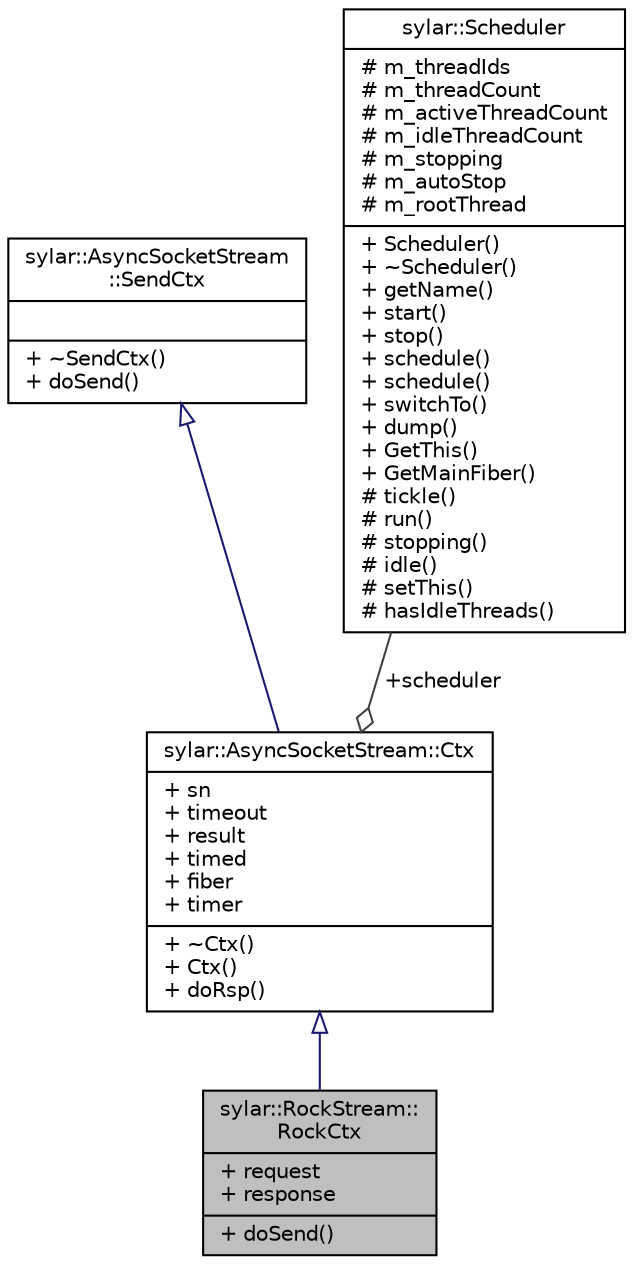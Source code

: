 digraph "sylar::RockStream::RockCtx"
{
 // LATEX_PDF_SIZE
  edge [fontname="Helvetica",fontsize="10",labelfontname="Helvetica",labelfontsize="10"];
  node [fontname="Helvetica",fontsize="10",shape=record];
  Node1 [label="{sylar::RockStream::\lRockCtx\n|+ request\l+ response\l|+ doSend()\l}",height=0.2,width=0.4,color="black", fillcolor="grey75", style="filled", fontcolor="black",tooltip=" "];
  Node2 -> Node1 [dir="back",color="midnightblue",fontsize="10",style="solid",arrowtail="onormal",fontname="Helvetica"];
  Node2 [label="{sylar::AsyncSocketStream::Ctx\n|+ sn\l+ timeout\l+ result\l+ timed\l+ fiber\l+ timer\l|+ ~Ctx()\l+ Ctx()\l+ doRsp()\l}",height=0.2,width=0.4,color="black", fillcolor="white", style="filled",URL="$structsylar_1_1AsyncSocketStream_1_1Ctx.html",tooltip=" "];
  Node3 -> Node2 [dir="back",color="midnightblue",fontsize="10",style="solid",arrowtail="onormal",fontname="Helvetica"];
  Node3 [label="{sylar::AsyncSocketStream\l::SendCtx\n||+ ~SendCtx()\l+ doSend()\l}",height=0.2,width=0.4,color="black", fillcolor="white", style="filled",URL="$structsylar_1_1AsyncSocketStream_1_1SendCtx.html",tooltip=" "];
  Node4 -> Node2 [color="grey25",fontsize="10",style="solid",label=" +scheduler" ,arrowhead="odiamond",fontname="Helvetica"];
  Node4 [label="{sylar::Scheduler\n|# m_threadIds\l# m_threadCount\l# m_activeThreadCount\l# m_idleThreadCount\l# m_stopping\l# m_autoStop\l# m_rootThread\l|+ Scheduler()\l+ ~Scheduler()\l+ getName()\l+ start()\l+ stop()\l+ schedule()\l+ schedule()\l+ switchTo()\l+ dump()\l+ GetThis()\l+ GetMainFiber()\l# tickle()\l# run()\l# stopping()\l# idle()\l# setThis()\l# hasIdleThreads()\l}",height=0.2,width=0.4,color="black", fillcolor="white", style="filled",URL="$classsylar_1_1Scheduler.html",tooltip="协程调度器"];
}
